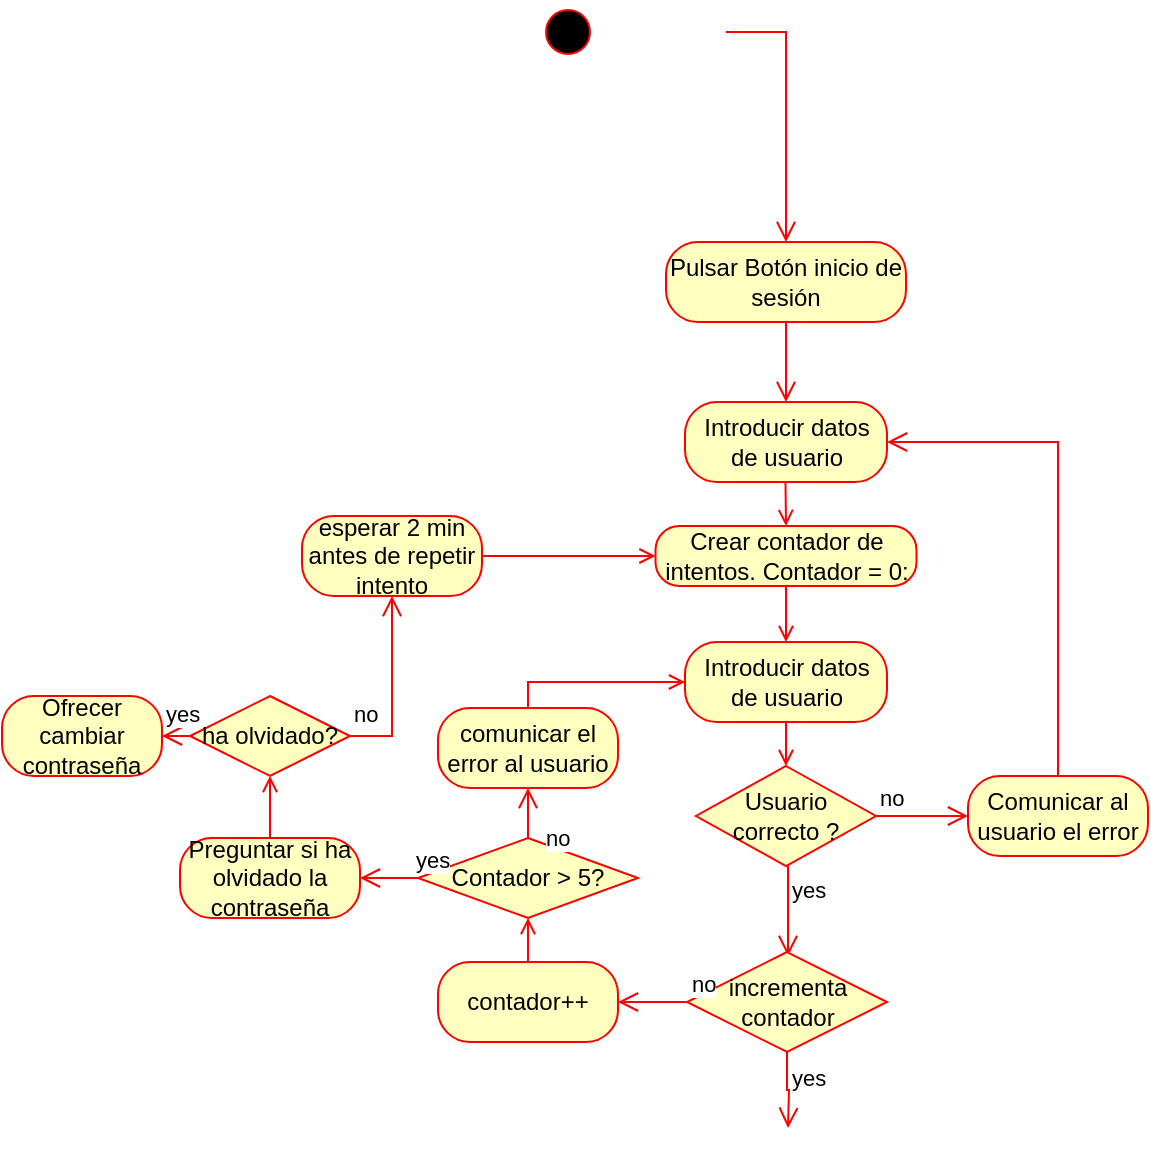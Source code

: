 <mxfile version="18.0.1" type="device"><diagram name="Page-1" id="e7e014a7-5840-1c2e-5031-d8a46d1fe8dd"><mxGraphModel dx="494" dy="309" grid="1" gridSize="10" guides="1" tooltips="1" connect="1" arrows="1" fold="1" page="1" pageScale="1" pageWidth="1169" pageHeight="826" background="none" math="0" shadow="0"><root><mxCell id="0"/><mxCell id="1" parent="0"/><mxCell id="5" value="" style="ellipse;shape=startState;fillColor=#000000;strokeColor=#ff0000;" parent="1" vertex="1"><mxGeometry x="278" y="87" width="30" height="30" as="geometry"/></mxCell><mxCell id="hikSa48S8ZlAyzTARP5q-41" value="" style="endArrow=open;strokeColor=#FF0000;endFill=1;rounded=0;entryX=0.5;entryY=0;entryDx=0;entryDy=0;exitX=0.497;exitY=0.75;exitDx=0;exitDy=0;exitPerimeter=0;" edge="1" parent="1" target="hikSa48S8ZlAyzTARP5q-61"><mxGeometry relative="1" as="geometry"><mxPoint x="401.64" y="318" as="sourcePoint"/><mxPoint x="401.58" y="366" as="targetPoint"/></mxGeometry></mxCell><mxCell id="hikSa48S8ZlAyzTARP5q-44" value="Pulsar Botón inicio de sesión" style="rounded=1;whiteSpace=wrap;html=1;arcSize=40;fontColor=#000000;fillColor=#ffffc0;strokeColor=#ff0000;" vertex="1" parent="1"><mxGeometry x="342" y="207" width="120" height="40" as="geometry"/></mxCell><mxCell id="hikSa48S8ZlAyzTARP5q-45" value="" style="edgeStyle=orthogonalEdgeStyle;html=1;verticalAlign=bottom;endArrow=open;endSize=8;strokeColor=#ff0000;rounded=0;" edge="1" parent="1" source="hikSa48S8ZlAyzTARP5q-44"><mxGeometry relative="1" as="geometry"><mxPoint x="402" y="287" as="targetPoint"/></mxGeometry></mxCell><mxCell id="hikSa48S8ZlAyzTARP5q-46" value="Introducir datos de usuario" style="rounded=1;whiteSpace=wrap;html=1;arcSize=40;fontColor=#000000;fillColor=#ffffc0;strokeColor=#ff0000;" vertex="1" parent="1"><mxGeometry x="351.5" y="287" width="101" height="40" as="geometry"/></mxCell><mxCell id="hikSa48S8ZlAyzTARP5q-48" value="" style="edgeStyle=elbowEdgeStyle;elbow=horizontal;verticalAlign=bottom;endArrow=open;endSize=8;strokeColor=#FF0000;endFill=1;rounded=0;entryX=0.5;entryY=0;entryDx=0;entryDy=0;" edge="1" parent="1" target="hikSa48S8ZlAyzTARP5q-44"><mxGeometry x="427" y="187" as="geometry"><mxPoint x="442" y="207" as="targetPoint"/><mxPoint x="372" y="102" as="sourcePoint"/><Array as="points"><mxPoint x="402" y="127"/></Array></mxGeometry></mxCell><mxCell id="hikSa48S8ZlAyzTARP5q-49" value="Usuario correcto ?" style="rhombus;whiteSpace=wrap;html=1;fillColor=#ffffc0;strokeColor=#ff0000;" vertex="1" parent="1"><mxGeometry x="357" y="469" width="90" height="50" as="geometry"/></mxCell><mxCell id="hikSa48S8ZlAyzTARP5q-50" value="no" style="edgeStyle=orthogonalEdgeStyle;html=1;align=left;verticalAlign=bottom;endArrow=open;endSize=8;strokeColor=#ff0000;rounded=0;entryX=0;entryY=0.5;entryDx=0;entryDy=0;" edge="1" source="hikSa48S8ZlAyzTARP5q-49" parent="1" target="hikSa48S8ZlAyzTARP5q-57"><mxGeometry x="-1" relative="1" as="geometry"><mxPoint x="493" y="499" as="targetPoint"/><Array as="points"/></mxGeometry></mxCell><mxCell id="hikSa48S8ZlAyzTARP5q-51" value="yes" style="edgeStyle=orthogonalEdgeStyle;html=1;align=left;verticalAlign=top;endArrow=open;endSize=8;strokeColor=#ff0000;rounded=0;" edge="1" source="hikSa48S8ZlAyzTARP5q-49" parent="1"><mxGeometry x="-1" relative="1" as="geometry"><mxPoint x="403" y="564" as="targetPoint"/><Array as="points"><mxPoint x="403" y="534"/><mxPoint x="403" y="534"/></Array></mxGeometry></mxCell><mxCell id="hikSa48S8ZlAyzTARP5q-54" value="incrementa contador" style="rhombus;whiteSpace=wrap;html=1;fillColor=#ffffc0;strokeColor=#ff0000;flipH=1;" vertex="1" parent="1"><mxGeometry x="352.5" y="562" width="100" height="50" as="geometry"/></mxCell><mxCell id="hikSa48S8ZlAyzTARP5q-55" value="no" style="edgeStyle=orthogonalEdgeStyle;html=1;align=left;verticalAlign=bottom;endArrow=open;endSize=8;strokeColor=#ff0000;rounded=0;exitX=0;exitY=0.5;exitDx=0;exitDy=0;" edge="1" source="hikSa48S8ZlAyzTARP5q-54" parent="1" target="hikSa48S8ZlAyzTARP5q-60"><mxGeometry x="-1" relative="1" as="geometry"><mxPoint x="323" y="587" as="targetPoint"/><Array as="points"/></mxGeometry></mxCell><mxCell id="hikSa48S8ZlAyzTARP5q-56" value="yes" style="edgeStyle=orthogonalEdgeStyle;html=1;align=left;verticalAlign=top;endArrow=open;endSize=8;strokeColor=#ff0000;rounded=0;" edge="1" source="hikSa48S8ZlAyzTARP5q-54" parent="1"><mxGeometry x="-1" relative="1" as="geometry"><mxPoint x="403" y="650" as="targetPoint"/></mxGeometry></mxCell><mxCell id="hikSa48S8ZlAyzTARP5q-57" value="Comunicar al usuario el error" style="rounded=1;whiteSpace=wrap;html=1;arcSize=40;fontColor=#000000;fillColor=#ffffc0;strokeColor=#ff0000;" vertex="1" parent="1"><mxGeometry x="493" y="474" width="90" height="40" as="geometry"/></mxCell><mxCell id="hikSa48S8ZlAyzTARP5q-58" value="" style="edgeStyle=orthogonalEdgeStyle;html=1;verticalAlign=bottom;endArrow=open;endSize=8;strokeColor=#ff0000;rounded=0;entryX=1;entryY=0.5;entryDx=0;entryDy=0;exitX=0.5;exitY=0;exitDx=0;exitDy=0;" edge="1" source="hikSa48S8ZlAyzTARP5q-57" parent="1" target="hikSa48S8ZlAyzTARP5q-46"><mxGeometry relative="1" as="geometry"><mxPoint x="538" y="327" as="targetPoint"/><mxPoint x="538" y="400" as="sourcePoint"/><Array as="points"><mxPoint x="538" y="307"/></Array></mxGeometry></mxCell><mxCell id="hikSa48S8ZlAyzTARP5q-60" value="contador++" style="rounded=1;whiteSpace=wrap;html=1;arcSize=40;fontColor=#000000;fillColor=#ffffc0;strokeColor=#ff0000;" vertex="1" parent="1"><mxGeometry x="228" y="567" width="90" height="40" as="geometry"/></mxCell><mxCell id="hikSa48S8ZlAyzTARP5q-61" value="Crear contador de intentos. Contador = 0:" style="rounded=1;whiteSpace=wrap;html=1;arcSize=40;fontColor=#000000;fillColor=#ffffc0;strokeColor=#ff0000;" vertex="1" parent="1"><mxGeometry x="336.75" y="349" width="130.5" height="30" as="geometry"/></mxCell><mxCell id="hikSa48S8ZlAyzTARP5q-62" value="Introducir datos de usuario" style="rounded=1;whiteSpace=wrap;html=1;arcSize=40;fontColor=#000000;fillColor=#ffffc0;strokeColor=#ff0000;" vertex="1" parent="1"><mxGeometry x="351.5" y="407" width="101" height="40" as="geometry"/></mxCell><mxCell id="hikSa48S8ZlAyzTARP5q-63" value="" style="endArrow=open;strokeColor=#FF0000;endFill=1;rounded=0;exitX=0.5;exitY=1;exitDx=0;exitDy=0;entryX=0.5;entryY=0;entryDx=0;entryDy=0;" edge="1" parent="1" source="hikSa48S8ZlAyzTARP5q-61" target="hikSa48S8ZlAyzTARP5q-62"><mxGeometry relative="1" as="geometry"><mxPoint x="401.76" y="387" as="sourcePoint"/><mxPoint x="402" y="397" as="targetPoint"/></mxGeometry></mxCell><mxCell id="hikSa48S8ZlAyzTARP5q-64" value="" style="endArrow=open;strokeColor=#FF0000;endFill=1;rounded=0;exitX=0.5;exitY=1;exitDx=0;exitDy=0;entryX=0.5;entryY=0;entryDx=0;entryDy=0;" edge="1" parent="1" source="hikSa48S8ZlAyzTARP5q-62" target="hikSa48S8ZlAyzTARP5q-49"><mxGeometry relative="1" as="geometry"><mxPoint x="412" y="389" as="sourcePoint"/><mxPoint x="412" y="417" as="targetPoint"/></mxGeometry></mxCell><mxCell id="hikSa48S8ZlAyzTARP5q-65" value="Contador &amp;gt; 5?" style="rhombus;whiteSpace=wrap;html=1;fillColor=#ffffc0;strokeColor=#ff0000;" vertex="1" parent="1"><mxGeometry x="218" y="505" width="110" height="40" as="geometry"/></mxCell><mxCell id="hikSa48S8ZlAyzTARP5q-66" value="yes" style="edgeStyle=orthogonalEdgeStyle;html=1;align=left;verticalAlign=bottom;endArrow=open;endSize=8;strokeColor=#ff0000;rounded=0;exitX=0;exitY=0.5;exitDx=0;exitDy=0;entryX=1;entryY=0.5;entryDx=0;entryDy=0;" edge="1" source="hikSa48S8ZlAyzTARP5q-65" parent="1" target="hikSa48S8ZlAyzTARP5q-71"><mxGeometry x="-0.757" relative="1" as="geometry"><mxPoint x="200" y="655" as="targetPoint"/><mxPoint as="offset"/></mxGeometry></mxCell><mxCell id="hikSa48S8ZlAyzTARP5q-67" value="no" style="edgeStyle=orthogonalEdgeStyle;html=1;align=left;verticalAlign=top;endArrow=open;endSize=8;strokeColor=#ff0000;rounded=0;exitX=0.5;exitY=0;exitDx=0;exitDy=0;entryX=0.5;entryY=1;entryDx=0;entryDy=0;" edge="1" source="hikSa48S8ZlAyzTARP5q-65" parent="1" target="hikSa48S8ZlAyzTARP5q-72"><mxGeometry x="0.035" y="-7" relative="1" as="geometry"><mxPoint x="273" y="470" as="targetPoint"/><Array as="points"/><mxPoint as="offset"/></mxGeometry></mxCell><mxCell id="hikSa48S8ZlAyzTARP5q-69" value="" style="endArrow=open;strokeColor=#FF0000;endFill=1;rounded=0;entryX=0.5;entryY=1;entryDx=0;entryDy=0;exitX=0.5;exitY=0;exitDx=0;exitDy=0;" edge="1" parent="1" source="hikSa48S8ZlAyzTARP5q-60" target="hikSa48S8ZlAyzTARP5q-65"><mxGeometry relative="1" as="geometry"><mxPoint x="253.0" y="447" as="sourcePoint"/><mxPoint x="253.36" y="478" as="targetPoint"/></mxGeometry></mxCell><mxCell id="hikSa48S8ZlAyzTARP5q-71" value="Preguntar si ha olvidado la contraseña" style="rounded=1;whiteSpace=wrap;html=1;arcSize=40;fontColor=#000000;fillColor=#ffffc0;strokeColor=#ff0000;" vertex="1" parent="1"><mxGeometry x="99" y="505" width="90" height="40" as="geometry"/></mxCell><mxCell id="hikSa48S8ZlAyzTARP5q-72" value="comunicar el error al usuario" style="rounded=1;whiteSpace=wrap;html=1;arcSize=40;fontColor=#000000;fillColor=#ffffc0;strokeColor=#ff0000;" vertex="1" parent="1"><mxGeometry x="228" y="440" width="90" height="40" as="geometry"/></mxCell><mxCell id="hikSa48S8ZlAyzTARP5q-75" value="" style="endArrow=open;strokeColor=#FF0000;endFill=1;rounded=0;exitX=0.5;exitY=0;exitDx=0;exitDy=0;entryX=0;entryY=0.5;entryDx=0;entryDy=0;edgeStyle=orthogonalEdgeStyle;" edge="1" parent="1" source="hikSa48S8ZlAyzTARP5q-72" target="hikSa48S8ZlAyzTARP5q-62"><mxGeometry relative="1" as="geometry"><mxPoint x="272.83" y="413" as="sourcePoint"/><mxPoint x="272.83" y="435" as="targetPoint"/></mxGeometry></mxCell><mxCell id="hikSa48S8ZlAyzTARP5q-76" value="ha olvidado?" style="rhombus;whiteSpace=wrap;html=1;fillColor=#ffffc0;strokeColor=#ff0000;" vertex="1" parent="1"><mxGeometry x="104" y="434" width="80" height="40" as="geometry"/></mxCell><mxCell id="hikSa48S8ZlAyzTARP5q-78" value="yes" style="edgeStyle=orthogonalEdgeStyle;html=1;align=left;verticalAlign=top;endArrow=open;endSize=8;strokeColor=#ff0000;rounded=0;exitX=0;exitY=0.5;exitDx=0;exitDy=0;entryX=1;entryY=0.5;entryDx=0;entryDy=0;" edge="1" source="hikSa48S8ZlAyzTARP5q-76" parent="1" target="hikSa48S8ZlAyzTARP5q-83"><mxGeometry x="1" y="-24" relative="1" as="geometry"><mxPoint x="89" y="450" as="targetPoint"/><Array as="points"/><mxPoint as="offset"/></mxGeometry></mxCell><mxCell id="hikSa48S8ZlAyzTARP5q-79" value="no" style="edgeStyle=orthogonalEdgeStyle;html=1;align=left;verticalAlign=top;endArrow=open;endSize=8;strokeColor=#ff0000;rounded=0;exitX=1;exitY=0.5;exitDx=0;exitDy=0;entryX=0.5;entryY=1;entryDx=0;entryDy=0;" edge="1" parent="1" source="hikSa48S8ZlAyzTARP5q-76" target="hikSa48S8ZlAyzTARP5q-81"><mxGeometry x="-1" y="24" relative="1" as="geometry"><mxPoint x="200" y="400" as="targetPoint"/><mxPoint x="180" y="415" as="sourcePoint"/><Array as="points"><mxPoint x="205" y="454"/></Array><mxPoint as="offset"/></mxGeometry></mxCell><mxCell id="hikSa48S8ZlAyzTARP5q-80" value="" style="endArrow=open;strokeColor=#FF0000;endFill=1;rounded=0;entryX=0.5;entryY=1;entryDx=0;entryDy=0;exitX=0.5;exitY=0;exitDx=0;exitDy=0;" edge="1" parent="1" source="hikSa48S8ZlAyzTARP5q-71" target="hikSa48S8ZlAyzTARP5q-76"><mxGeometry relative="1" as="geometry"><mxPoint x="143.8" y="505" as="sourcePoint"/><mxPoint x="143.8" y="483" as="targetPoint"/></mxGeometry></mxCell><mxCell id="hikSa48S8ZlAyzTARP5q-81" value="esperar 2 min antes de repetir intento" style="rounded=1;whiteSpace=wrap;html=1;arcSize=40;fontColor=#000000;fillColor=#ffffc0;strokeColor=#ff0000;" vertex="1" parent="1"><mxGeometry x="160" y="344" width="90" height="40" as="geometry"/></mxCell><mxCell id="hikSa48S8ZlAyzTARP5q-82" value="" style="endArrow=open;strokeColor=#FF0000;endFill=1;rounded=0;exitX=1;exitY=0.5;exitDx=0;exitDy=0;entryX=0;entryY=0.5;entryDx=0;entryDy=0;edgeStyle=orthogonalEdgeStyle;" edge="1" parent="1" source="hikSa48S8ZlAyzTARP5q-81" target="hikSa48S8ZlAyzTARP5q-61"><mxGeometry relative="1" as="geometry"><mxPoint x="249.48" y="362" as="sourcePoint"/><mxPoint x="327.98" y="349" as="targetPoint"/></mxGeometry></mxCell><mxCell id="hikSa48S8ZlAyzTARP5q-83" value="Ofrecer cambiar contraseña" style="rounded=1;whiteSpace=wrap;html=1;arcSize=40;fontColor=#000000;fillColor=#ffffc0;strokeColor=#ff0000;" vertex="1" parent="1"><mxGeometry x="10" y="434" width="80" height="40" as="geometry"/></mxCell></root></mxGraphModel></diagram></mxfile>